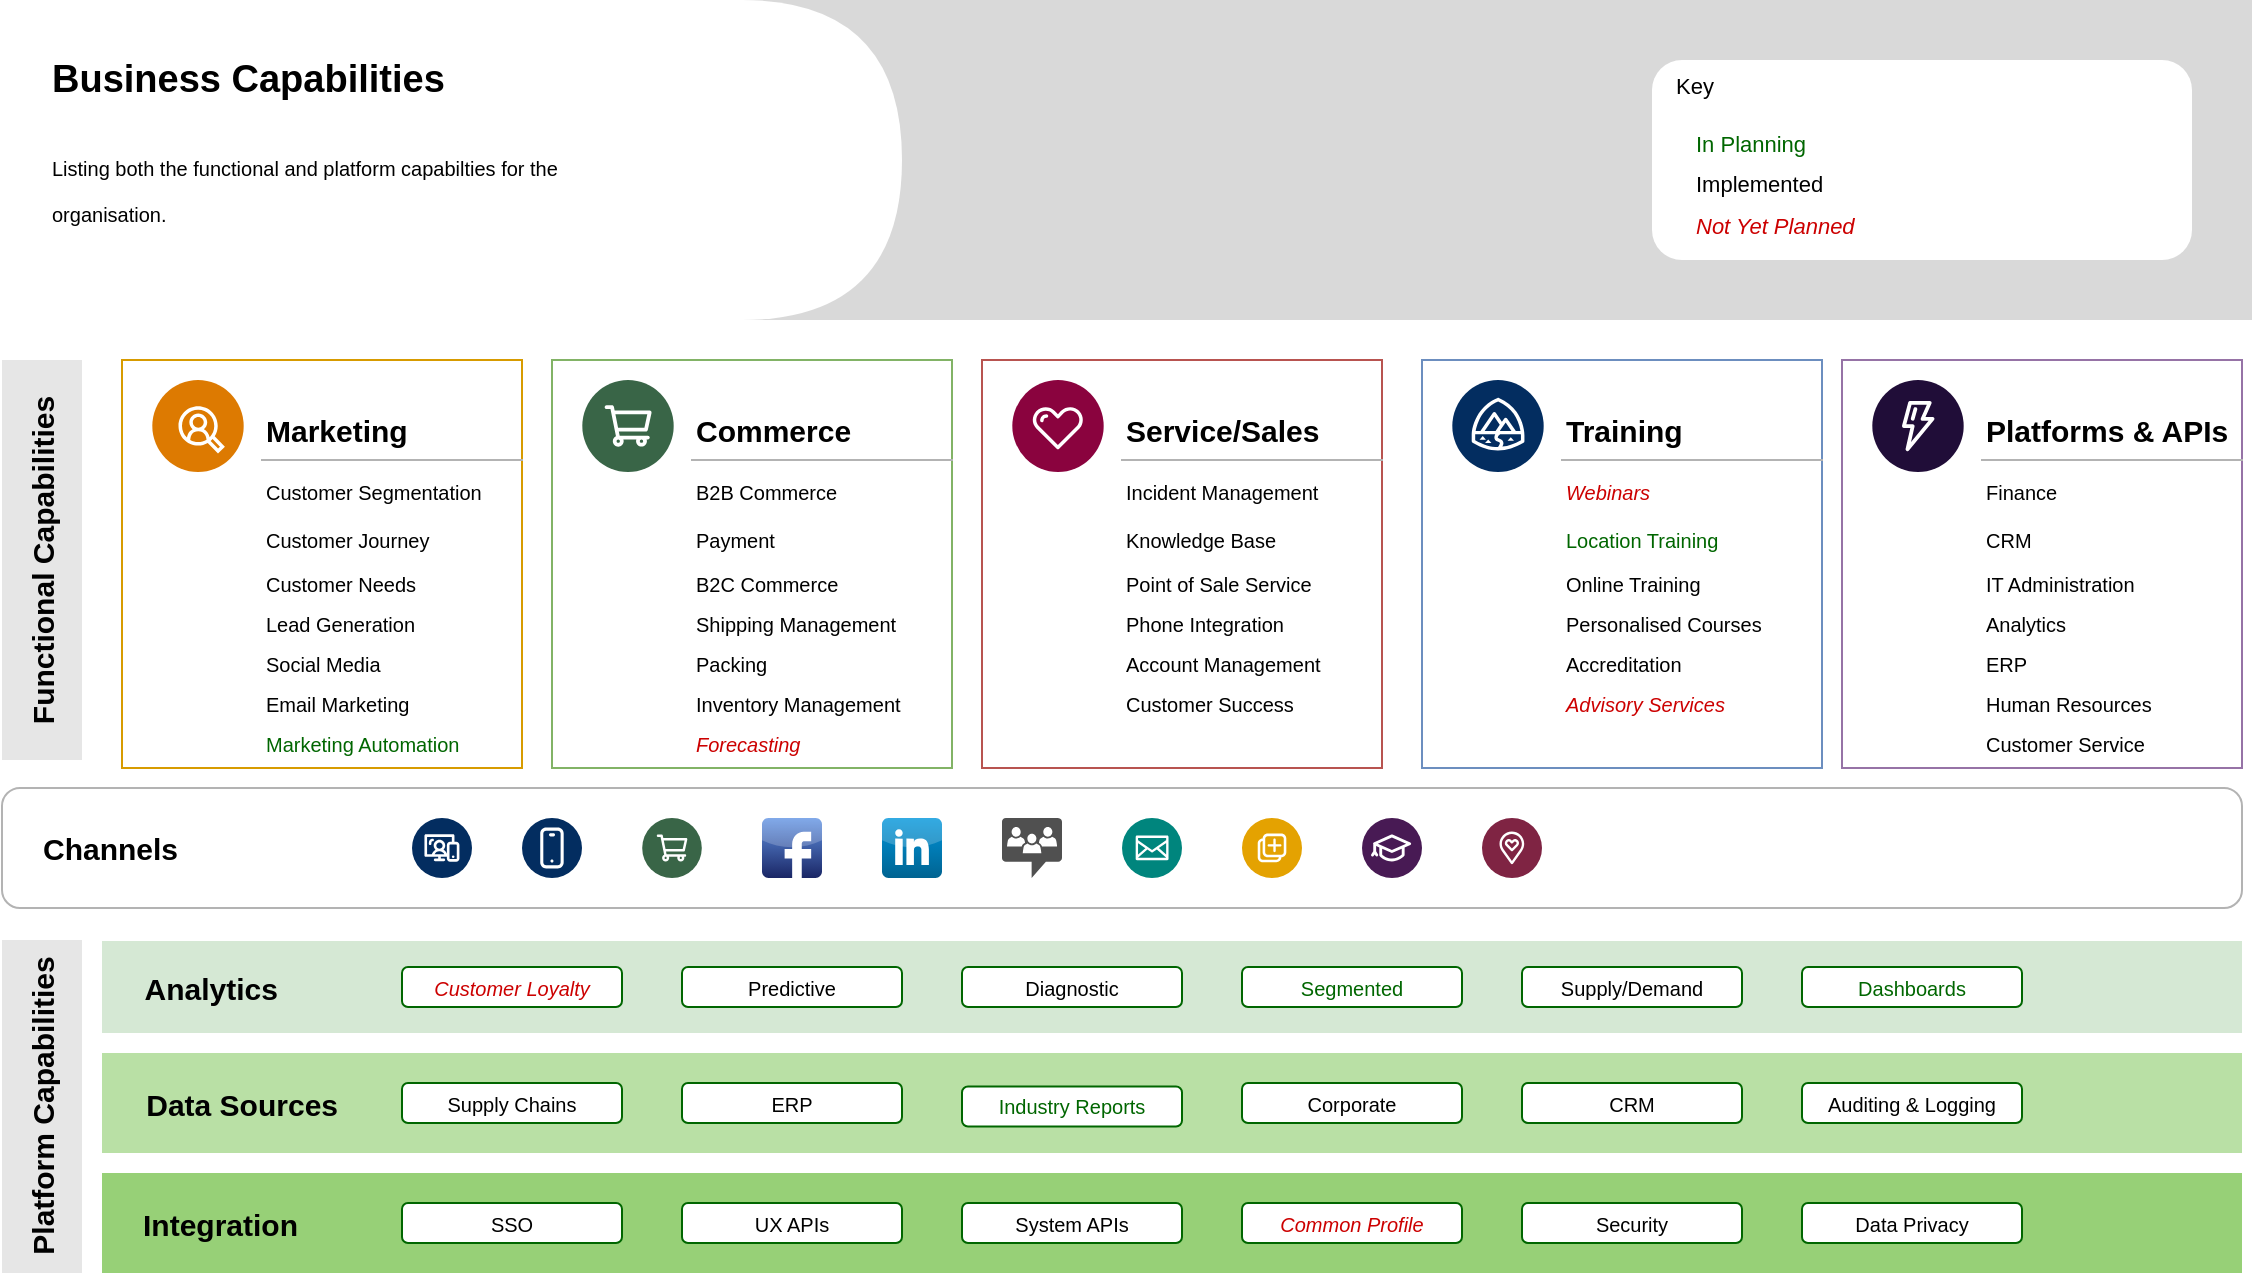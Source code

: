 <mxfile version="22.0.3" type="device">
  <diagram name="Page-1" id="pMsMQSnyL32DxhkxCAfM">
    <mxGraphModel dx="1250" dy="616" grid="1" gridSize="10" guides="1" tooltips="1" connect="1" arrows="1" fold="1" page="1" pageScale="1" pageWidth="1169" pageHeight="827" math="0" shadow="0">
      <root>
        <mxCell id="0" />
        <mxCell id="1" parent="0" />
        <mxCell id="l9qTtd0Z87lJt1tOlyFg-1" value="" style="strokeColor=none;fillColor=#d9d9d9;fontSize=16;fontColor=#006600;" vertex="1" parent="1">
          <mxGeometry x="40" y="20" width="1125" height="160" as="geometry" />
        </mxCell>
        <mxCell id="l9qTtd0Z87lJt1tOlyFg-2" value="" style="shape=delay;whiteSpace=wrap;html=1;strokeColor=none;resizeHeight=1;part=1;fontSize=16;" vertex="1" parent="l9qTtd0Z87lJt1tOlyFg-1">
          <mxGeometry width="450" height="160" relative="1" as="geometry" />
        </mxCell>
        <mxCell id="l9qTtd0Z87lJt1tOlyFg-4" value="&lt;h3 style=&quot;font-size: 19px;&quot;&gt;&lt;font style=&quot;font-size: 19px;&quot;&gt;Business Capabilities&lt;/font&gt;&lt;/h3&gt;&lt;p style=&quot;&quot;&gt;&lt;span style=&quot;font-weight: normal;&quot;&gt;&lt;font style=&quot;font-size: 10px;&quot;&gt;Listing both the functional and platform capabilties for the organisation.&amp;nbsp;&lt;/font&gt;&lt;/span&gt;&lt;/p&gt;" style="text;html=1;strokeColor=none;fillColor=none;spacing=5;spacingTop=-20;whiteSpace=wrap;overflow=hidden;rounded=0;part=1;fontSize=19;fontStyle=1" vertex="1" parent="l9qTtd0Z87lJt1tOlyFg-2">
          <mxGeometry width="310" height="120" relative="1" as="geometry">
            <mxPoint x="20" y="20" as="offset" />
          </mxGeometry>
        </mxCell>
        <mxCell id="l9qTtd0Z87lJt1tOlyFg-116" value="Key" style="rounded=1;whiteSpace=wrap;html=1;strokeColor=none;verticalAlign=top;align=left;spacingLeft=10;fontSize=11;part=1;" vertex="1" parent="l9qTtd0Z87lJt1tOlyFg-1">
          <mxGeometry x="825" y="30" width="270" height="100" as="geometry" />
        </mxCell>
        <mxCell id="l9qTtd0Z87lJt1tOlyFg-117" value="&lt;font color=&quot;#006600&quot; style=&quot;font-size: 11px;&quot;&gt;In Planning&lt;/font&gt;" style="text;html=1;strokeColor=none;fillColor=none;align=left;verticalAlign=middle;whiteSpace=wrap;rounded=0;part=1;fontSize=11;" vertex="1" parent="l9qTtd0Z87lJt1tOlyFg-1">
          <mxGeometry x="845" y="60" width="130" height="24" as="geometry" />
        </mxCell>
        <mxCell id="l9qTtd0Z87lJt1tOlyFg-118" value="Implemented" style="text;html=1;strokeColor=none;fillColor=none;align=left;verticalAlign=middle;whiteSpace=wrap;rounded=0;part=1;fontSize=11;" vertex="1" parent="l9qTtd0Z87lJt1tOlyFg-1">
          <mxGeometry x="845" y="80" width="130" height="24" as="geometry" />
        </mxCell>
        <mxCell id="l9qTtd0Z87lJt1tOlyFg-6" value="&lt;b style=&quot;font-size: 15px;&quot;&gt;Channels&lt;/b&gt;" style="rounded=1;whiteSpace=wrap;html=1;fontSize=15;strokeColor=#B3B3B3;labelPosition=left;verticalLabelPosition=middle;align=right;verticalAlign=middle;spacingLeft=0;spacingRight=-90;" vertex="1" parent="1">
          <mxGeometry x="40" y="414" width="1120" height="60" as="geometry" />
        </mxCell>
        <mxCell id="l9qTtd0Z87lJt1tOlyFg-7" value="Functional Capabilities" style="rounded=0;whiteSpace=wrap;html=1;fontSize=15;fontColor=#000000;strokeColor=none;horizontal=0;fontStyle=1;fillColor=#E6E6E6;" vertex="1" parent="1">
          <mxGeometry x="40" y="200" width="40" height="200" as="geometry" />
        </mxCell>
        <mxCell id="l9qTtd0Z87lJt1tOlyFg-8" value="Platform Capabilities" style="rounded=0;whiteSpace=wrap;html=1;fontSize=15;fontColor=#000000;strokeColor=none;horizontal=0;fontStyle=1;fillColor=#E6E6E6;" vertex="1" parent="1">
          <mxGeometry x="40" y="490" width="40" height="166.5" as="geometry" />
        </mxCell>
        <mxCell id="l9qTtd0Z87lJt1tOlyFg-9" value="&lt;b style=&quot;font-size: 15px;&quot;&gt;Analytics&lt;/b&gt;" style="rounded=0;whiteSpace=wrap;html=1;fontSize=15;strokeColor=none;labelPosition=left;verticalLabelPosition=middle;align=right;verticalAlign=middle;spacingRight=-90;fillColor=#D5E8D4;" vertex="1" parent="1">
          <mxGeometry x="90" y="490.5" width="1070" height="46" as="geometry" />
        </mxCell>
        <mxCell id="l9qTtd0Z87lJt1tOlyFg-10" value="&lt;b style=&quot;font-size: 15px;&quot;&gt;Data Sources&lt;/b&gt;" style="rounded=0;whiteSpace=wrap;html=1;fontSize=15;strokeColor=none;labelPosition=left;verticalLabelPosition=middle;align=right;verticalAlign=middle;spacingRight=-120;fillColor=#B9E0A5;" vertex="1" parent="1">
          <mxGeometry x="90" y="546.5" width="1070" height="50" as="geometry" />
        </mxCell>
        <mxCell id="l9qTtd0Z87lJt1tOlyFg-11" value="&lt;b style=&quot;font-size: 15px;&quot;&gt;Integration&lt;/b&gt;" style="rounded=0;whiteSpace=wrap;html=1;fontSize=15;strokeColor=none;labelPosition=left;verticalLabelPosition=middle;align=right;verticalAlign=middle;spacingRight=-100;fillColor=#97D077;" vertex="1" parent="1">
          <mxGeometry x="90" y="606.5" width="1070" height="50" as="geometry" />
        </mxCell>
        <mxCell id="l9qTtd0Z87lJt1tOlyFg-14" value="" style="verticalLabelPosition=bottom;aspect=fixed;html=1;shape=mxgraph.salesforce.web2;fontSize=16;" vertex="1" parent="1">
          <mxGeometry x="245" y="429" width="30" height="30" as="geometry" />
        </mxCell>
        <mxCell id="l9qTtd0Z87lJt1tOlyFg-15" value="" style="verticalLabelPosition=bottom;aspect=fixed;html=1;shape=mxgraph.salesforce.apps2;fontSize=16;" vertex="1" parent="1">
          <mxGeometry x="300" y="429" width="30" height="30" as="geometry" />
        </mxCell>
        <mxCell id="l9qTtd0Z87lJt1tOlyFg-16" value="" style="verticalLabelPosition=bottom;aspect=fixed;html=1;shape=mxgraph.salesforce.commerce2;fontSize=16;" vertex="1" parent="1">
          <mxGeometry x="360" y="429" width="30" height="30" as="geometry" />
        </mxCell>
        <mxCell id="l9qTtd0Z87lJt1tOlyFg-17" value="" style="dashed=0;outlineConnect=0;html=1;align=center;labelPosition=center;verticalLabelPosition=bottom;verticalAlign=top;shape=mxgraph.webicons.facebook;fillColor=#6294E4;gradientColor=#1A2665;fontSize=16;" vertex="1" parent="1">
          <mxGeometry x="420" y="429" width="30" height="30" as="geometry" />
        </mxCell>
        <mxCell id="l9qTtd0Z87lJt1tOlyFg-18" value="" style="dashed=0;outlineConnect=0;html=1;align=center;labelPosition=center;verticalLabelPosition=bottom;verticalAlign=top;shape=mxgraph.webicons.linkedin;fillColor=#0095DB;gradientColor=#006391;fontSize=16;" vertex="1" parent="1">
          <mxGeometry x="480" y="429" width="30" height="30" as="geometry" />
        </mxCell>
        <mxCell id="l9qTtd0Z87lJt1tOlyFg-19" value="" style="sketch=0;pointerEvents=1;shadow=0;dashed=0;html=1;strokeColor=none;fillColor=#505050;labelPosition=center;verticalLabelPosition=bottom;verticalAlign=top;outlineConnect=0;align=center;shape=mxgraph.office.communications.chat_room;fontSize=16;" vertex="1" parent="1">
          <mxGeometry x="540" y="429" width="30" height="30" as="geometry" />
        </mxCell>
        <mxCell id="l9qTtd0Z87lJt1tOlyFg-20" value="" style="verticalLabelPosition=bottom;aspect=fixed;html=1;shape=mxgraph.salesforce.inbox2;fontSize=16;" vertex="1" parent="1">
          <mxGeometry x="600" y="429" width="30" height="30" as="geometry" />
        </mxCell>
        <mxCell id="l9qTtd0Z87lJt1tOlyFg-21" value="" style="verticalLabelPosition=bottom;aspect=fixed;html=1;shape=mxgraph.salesforce.partners2;fontSize=16;" vertex="1" parent="1">
          <mxGeometry x="660" y="429" width="30" height="30" as="geometry" />
        </mxCell>
        <mxCell id="l9qTtd0Z87lJt1tOlyFg-22" value="" style="verticalLabelPosition=bottom;aspect=fixed;html=1;shape=mxgraph.salesforce.education2;fontSize=16;" vertex="1" parent="1">
          <mxGeometry x="720" y="429" width="30" height="30" as="geometry" />
        </mxCell>
        <mxCell id="l9qTtd0Z87lJt1tOlyFg-23" value="Predictive" style="rounded=1;whiteSpace=wrap;html=1;fontSize=10;strokeColor=#006600;" vertex="1" parent="1">
          <mxGeometry x="380" y="503.5" width="110" height="20" as="geometry" />
        </mxCell>
        <mxCell id="l9qTtd0Z87lJt1tOlyFg-24" value="Diagnostic" style="rounded=1;whiteSpace=wrap;html=1;fontSize=10;strokeColor=#006600;" vertex="1" parent="1">
          <mxGeometry x="520" y="503.5" width="110" height="20" as="geometry" />
        </mxCell>
        <mxCell id="l9qTtd0Z87lJt1tOlyFg-25" value="Customer Loyalty" style="rounded=1;whiteSpace=wrap;html=1;fontSize=10;strokeColor=#006600;fontColor=#CC0000;fontStyle=2" vertex="1" parent="1">
          <mxGeometry x="240" y="503.5" width="110" height="20" as="geometry" />
        </mxCell>
        <mxCell id="l9qTtd0Z87lJt1tOlyFg-26" value="Segmented" style="rounded=1;whiteSpace=wrap;html=1;fontSize=10;strokeColor=#006600;fontColor=#006600;" vertex="1" parent="1">
          <mxGeometry x="660" y="503.5" width="110" height="20" as="geometry" />
        </mxCell>
        <mxCell id="l9qTtd0Z87lJt1tOlyFg-27" value="ERP" style="rounded=1;whiteSpace=wrap;html=1;fontSize=10;strokeColor=#006600;" vertex="1" parent="1">
          <mxGeometry x="380" y="561.5" width="110" height="20" as="geometry" />
        </mxCell>
        <mxCell id="l9qTtd0Z87lJt1tOlyFg-28" value="Supply Chains" style="rounded=1;whiteSpace=wrap;html=1;fontSize=10;strokeColor=#006600;" vertex="1" parent="1">
          <mxGeometry x="240" y="561.5" width="110" height="20" as="geometry" />
        </mxCell>
        <mxCell id="l9qTtd0Z87lJt1tOlyFg-29" value="Supply/Demand" style="rounded=1;whiteSpace=wrap;html=1;fontSize=10;strokeColor=#006600;" vertex="1" parent="1">
          <mxGeometry x="800" y="503.5" width="110" height="20" as="geometry" />
        </mxCell>
        <mxCell id="l9qTtd0Z87lJt1tOlyFg-30" value="Industry Reports" style="rounded=1;whiteSpace=wrap;html=1;fontSize=10;strokeColor=#006600;fontColor=#006600;" vertex="1" parent="1">
          <mxGeometry x="520" y="563.25" width="110" height="20" as="geometry" />
        </mxCell>
        <mxCell id="l9qTtd0Z87lJt1tOlyFg-31" value="Corporate" style="rounded=1;whiteSpace=wrap;html=1;fontSize=10;strokeColor=#006600;" vertex="1" parent="1">
          <mxGeometry x="660" y="561.5" width="110" height="20" as="geometry" />
        </mxCell>
        <mxCell id="l9qTtd0Z87lJt1tOlyFg-32" value="CRM" style="rounded=1;whiteSpace=wrap;html=1;fontSize=10;strokeColor=#006600;" vertex="1" parent="1">
          <mxGeometry x="800" y="561.5" width="110" height="20" as="geometry" />
        </mxCell>
        <mxCell id="l9qTtd0Z87lJt1tOlyFg-33" value="SSO" style="rounded=1;whiteSpace=wrap;html=1;fontSize=10;strokeColor=#006600;" vertex="1" parent="1">
          <mxGeometry x="240" y="621.5" width="110" height="20" as="geometry" />
        </mxCell>
        <mxCell id="l9qTtd0Z87lJt1tOlyFg-34" value="UX APIs" style="rounded=1;whiteSpace=wrap;html=1;fontSize=10;strokeColor=#006600;" vertex="1" parent="1">
          <mxGeometry x="380" y="621.5" width="110" height="20" as="geometry" />
        </mxCell>
        <mxCell id="l9qTtd0Z87lJt1tOlyFg-35" value="System APIs" style="rounded=1;whiteSpace=wrap;html=1;fontSize=10;strokeColor=#006600;" vertex="1" parent="1">
          <mxGeometry x="520" y="621.5" width="110" height="20" as="geometry" />
        </mxCell>
        <mxCell id="l9qTtd0Z87lJt1tOlyFg-36" value="Common Profile" style="rounded=1;whiteSpace=wrap;html=1;fontSize=10;strokeColor=#006600;fontStyle=2;fontColor=#CC0000;" vertex="1" parent="1">
          <mxGeometry x="660" y="621.5" width="110" height="20" as="geometry" />
        </mxCell>
        <mxCell id="l9qTtd0Z87lJt1tOlyFg-45" value="" style="rounded=0;whiteSpace=wrap;html=1;strokeColor=#d79b00;arcSize=20;absoluteArcSize=1;fontSize=16;fillColor=none;" vertex="1" parent="1">
          <mxGeometry x="100" y="200" width="200" height="204" as="geometry" />
        </mxCell>
        <mxCell id="l9qTtd0Z87lJt1tOlyFg-46" value="" style="whiteSpace=wrap;html=1;aspect=fixed;strokeColor=none;fillColor=#e5e5e5;part=1;fontSize=16;verticalLabelPosition=bottom;shape=mxgraph.salesforce.marketing2;" vertex="1" parent="l9qTtd0Z87lJt1tOlyFg-45">
          <mxGeometry width="46" height="46" relative="1" as="geometry">
            <mxPoint x="15" y="10" as="offset" />
          </mxGeometry>
        </mxCell>
        <mxCell id="l9qTtd0Z87lJt1tOlyFg-48" value="&lt;font style=&quot;font-size: 15px;&quot;&gt;Marketing&lt;/font&gt;" style="shape=partialRectangle;whiteSpace=wrap;html=1;top=0;left=0;fillColor=none;right=0;fontStyle=1;align=left;strokeColor=#B3B3B3;part=1;fontSize=16;" vertex="1" parent="l9qTtd0Z87lJt1tOlyFg-45">
          <mxGeometry x="1" width="130" height="30" relative="1" as="geometry">
            <mxPoint x="-130" y="20" as="offset" />
          </mxGeometry>
        </mxCell>
        <mxCell id="l9qTtd0Z87lJt1tOlyFg-49" value="Customer Segmentation" style="text;html=1;strokeColor=none;fillColor=none;align=left;verticalAlign=middle;whiteSpace=wrap;rounded=0;part=1;fontSize=10;" vertex="1" parent="l9qTtd0Z87lJt1tOlyFg-45">
          <mxGeometry x="1" width="130" height="24" relative="1" as="geometry">
            <mxPoint x="-130" y="54" as="offset" />
          </mxGeometry>
        </mxCell>
        <mxCell id="l9qTtd0Z87lJt1tOlyFg-50" value="Customer Journey" style="text;html=1;strokeColor=none;fillColor=none;align=left;verticalAlign=middle;whiteSpace=wrap;rounded=0;part=1;fontSize=10;" vertex="1" parent="l9qTtd0Z87lJt1tOlyFg-45">
          <mxGeometry x="1" width="130" height="24" relative="1" as="geometry">
            <mxPoint x="-130" y="78" as="offset" />
          </mxGeometry>
        </mxCell>
        <mxCell id="l9qTtd0Z87lJt1tOlyFg-61" value="Customer Needs" style="text;html=1;strokeColor=none;fillColor=none;align=left;verticalAlign=middle;whiteSpace=wrap;rounded=0;part=1;fontSize=10;" vertex="1" parent="l9qTtd0Z87lJt1tOlyFg-45">
          <mxGeometry x="70" y="100" width="130" height="24" as="geometry" />
        </mxCell>
        <mxCell id="l9qTtd0Z87lJt1tOlyFg-62" value="Lead Generation" style="text;html=1;strokeColor=none;fillColor=none;align=left;verticalAlign=middle;whiteSpace=wrap;rounded=0;part=1;fontSize=10;" vertex="1" parent="l9qTtd0Z87lJt1tOlyFg-45">
          <mxGeometry x="70" y="120" width="130" height="24" as="geometry" />
        </mxCell>
        <mxCell id="l9qTtd0Z87lJt1tOlyFg-63" value="Social Media" style="text;html=1;strokeColor=none;fillColor=none;align=left;verticalAlign=middle;whiteSpace=wrap;rounded=0;part=1;fontSize=10;" vertex="1" parent="l9qTtd0Z87lJt1tOlyFg-45">
          <mxGeometry x="70" y="140" width="130" height="24" as="geometry" />
        </mxCell>
        <mxCell id="l9qTtd0Z87lJt1tOlyFg-64" value="Email Marketing" style="text;html=1;strokeColor=none;fillColor=none;align=left;verticalAlign=middle;whiteSpace=wrap;rounded=0;part=1;fontSize=10;" vertex="1" parent="l9qTtd0Z87lJt1tOlyFg-45">
          <mxGeometry x="70" y="160" width="130" height="24" as="geometry" />
        </mxCell>
        <mxCell id="l9qTtd0Z87lJt1tOlyFg-74" value="Marketing Automation" style="text;html=1;strokeColor=none;fillColor=none;align=left;verticalAlign=middle;whiteSpace=wrap;rounded=0;part=1;fontSize=10;fontColor=#006600;" vertex="1" parent="l9qTtd0Z87lJt1tOlyFg-45">
          <mxGeometry x="70" y="180" width="130" height="24" as="geometry" />
        </mxCell>
        <mxCell id="l9qTtd0Z87lJt1tOlyFg-65" value="" style="rounded=0;whiteSpace=wrap;html=1;strokeColor=#82b366;arcSize=20;absoluteArcSize=1;fontSize=16;fillColor=none;" vertex="1" parent="1">
          <mxGeometry x="315" y="200" width="200" height="204" as="geometry" />
        </mxCell>
        <mxCell id="l9qTtd0Z87lJt1tOlyFg-66" value="" style="whiteSpace=wrap;html=1;aspect=fixed;strokeColor=none;fillColor=#e5e5e5;part=1;fontSize=16;verticalLabelPosition=bottom;shape=mxgraph.salesforce.commerce2;" vertex="1" parent="l9qTtd0Z87lJt1tOlyFg-65">
          <mxGeometry width="46" height="46" relative="1" as="geometry">
            <mxPoint x="15" y="10" as="offset" />
          </mxGeometry>
        </mxCell>
        <mxCell id="l9qTtd0Z87lJt1tOlyFg-67" value="Commerce" style="shape=partialRectangle;whiteSpace=wrap;html=1;top=0;left=0;fillColor=none;right=0;fontStyle=1;align=left;strokeColor=#B3B3B3;part=1;fontSize=15;" vertex="1" parent="l9qTtd0Z87lJt1tOlyFg-65">
          <mxGeometry x="1" width="130" height="30" relative="1" as="geometry">
            <mxPoint x="-130" y="20" as="offset" />
          </mxGeometry>
        </mxCell>
        <mxCell id="l9qTtd0Z87lJt1tOlyFg-68" value="B2B Commerce" style="text;html=1;strokeColor=none;fillColor=none;align=left;verticalAlign=middle;whiteSpace=wrap;rounded=0;part=1;fontSize=10;" vertex="1" parent="l9qTtd0Z87lJt1tOlyFg-65">
          <mxGeometry x="1" width="130" height="24" relative="1" as="geometry">
            <mxPoint x="-130" y="54" as="offset" />
          </mxGeometry>
        </mxCell>
        <mxCell id="l9qTtd0Z87lJt1tOlyFg-69" value="Payment" style="text;html=1;strokeColor=none;fillColor=none;align=left;verticalAlign=middle;whiteSpace=wrap;rounded=0;part=1;fontSize=10;" vertex="1" parent="l9qTtd0Z87lJt1tOlyFg-65">
          <mxGeometry x="1" width="130" height="24" relative="1" as="geometry">
            <mxPoint x="-130" y="78" as="offset" />
          </mxGeometry>
        </mxCell>
        <mxCell id="l9qTtd0Z87lJt1tOlyFg-70" value="B2C Commerce" style="text;html=1;strokeColor=none;fillColor=none;align=left;verticalAlign=middle;whiteSpace=wrap;rounded=0;part=1;fontSize=10;" vertex="1" parent="l9qTtd0Z87lJt1tOlyFg-65">
          <mxGeometry x="70" y="100" width="130" height="24" as="geometry" />
        </mxCell>
        <mxCell id="l9qTtd0Z87lJt1tOlyFg-71" value="Shipping Management" style="text;html=1;strokeColor=none;fillColor=none;align=left;verticalAlign=middle;whiteSpace=wrap;rounded=0;part=1;fontSize=10;" vertex="1" parent="l9qTtd0Z87lJt1tOlyFg-65">
          <mxGeometry x="70" y="120" width="130" height="24" as="geometry" />
        </mxCell>
        <mxCell id="l9qTtd0Z87lJt1tOlyFg-72" value="Packing" style="text;html=1;strokeColor=none;fillColor=none;align=left;verticalAlign=middle;whiteSpace=wrap;rounded=0;part=1;fontSize=10;" vertex="1" parent="l9qTtd0Z87lJt1tOlyFg-65">
          <mxGeometry x="70" y="140" width="130" height="24" as="geometry" />
        </mxCell>
        <mxCell id="l9qTtd0Z87lJt1tOlyFg-73" value="Inventory Management" style="text;html=1;strokeColor=none;fillColor=none;align=left;verticalAlign=middle;whiteSpace=wrap;rounded=0;part=1;fontSize=10;" vertex="1" parent="l9qTtd0Z87lJt1tOlyFg-65">
          <mxGeometry x="70" y="160" width="130" height="24" as="geometry" />
        </mxCell>
        <mxCell id="l9qTtd0Z87lJt1tOlyFg-75" value="Forecasting" style="text;html=1;strokeColor=none;fillColor=none;align=left;verticalAlign=middle;whiteSpace=wrap;rounded=0;part=1;fontSize=10;fontColor=#CC0000;fontStyle=2" vertex="1" parent="l9qTtd0Z87lJt1tOlyFg-65">
          <mxGeometry x="70" y="180" width="130" height="24" as="geometry" />
        </mxCell>
        <mxCell id="l9qTtd0Z87lJt1tOlyFg-76" value="" style="rounded=0;whiteSpace=wrap;html=1;strokeColor=#b85450;arcSize=20;absoluteArcSize=1;fontSize=16;fillColor=none;" vertex="1" parent="1">
          <mxGeometry x="530" y="200" width="200" height="204" as="geometry" />
        </mxCell>
        <mxCell id="l9qTtd0Z87lJt1tOlyFg-77" value="" style="whiteSpace=wrap;html=1;aspect=fixed;strokeColor=none;fillColor=#e5e5e5;part=1;fontSize=16;verticalLabelPosition=bottom;shape=mxgraph.salesforce.service2;" vertex="1" parent="l9qTtd0Z87lJt1tOlyFg-76">
          <mxGeometry width="46" height="46" relative="1" as="geometry">
            <mxPoint x="15" y="10" as="offset" />
          </mxGeometry>
        </mxCell>
        <mxCell id="l9qTtd0Z87lJt1tOlyFg-78" value="Service/Sales" style="shape=partialRectangle;whiteSpace=wrap;html=1;top=0;left=0;fillColor=none;right=0;fontStyle=1;align=left;strokeColor=#B3B3B3;part=1;fontSize=15;" vertex="1" parent="l9qTtd0Z87lJt1tOlyFg-76">
          <mxGeometry x="1" width="130" height="30" relative="1" as="geometry">
            <mxPoint x="-130" y="20" as="offset" />
          </mxGeometry>
        </mxCell>
        <mxCell id="l9qTtd0Z87lJt1tOlyFg-79" value="Incident Management" style="text;html=1;strokeColor=none;fillColor=none;align=left;verticalAlign=middle;whiteSpace=wrap;rounded=0;part=1;fontSize=10;" vertex="1" parent="l9qTtd0Z87lJt1tOlyFg-76">
          <mxGeometry x="1" width="130" height="24" relative="1" as="geometry">
            <mxPoint x="-130" y="54" as="offset" />
          </mxGeometry>
        </mxCell>
        <mxCell id="l9qTtd0Z87lJt1tOlyFg-80" value="Knowledge Base" style="text;html=1;strokeColor=none;fillColor=none;align=left;verticalAlign=middle;whiteSpace=wrap;rounded=0;part=1;fontSize=10;" vertex="1" parent="l9qTtd0Z87lJt1tOlyFg-76">
          <mxGeometry x="1" width="130" height="24" relative="1" as="geometry">
            <mxPoint x="-130" y="78" as="offset" />
          </mxGeometry>
        </mxCell>
        <mxCell id="l9qTtd0Z87lJt1tOlyFg-81" value="Point of Sale Service" style="text;html=1;strokeColor=none;fillColor=none;align=left;verticalAlign=middle;whiteSpace=wrap;rounded=0;part=1;fontSize=10;" vertex="1" parent="l9qTtd0Z87lJt1tOlyFg-76">
          <mxGeometry x="70" y="100" width="130" height="24" as="geometry" />
        </mxCell>
        <mxCell id="l9qTtd0Z87lJt1tOlyFg-82" value="Phone Integration" style="text;html=1;strokeColor=none;fillColor=none;align=left;verticalAlign=middle;whiteSpace=wrap;rounded=0;part=1;fontSize=10;" vertex="1" parent="l9qTtd0Z87lJt1tOlyFg-76">
          <mxGeometry x="70" y="120" width="130" height="24" as="geometry" />
        </mxCell>
        <mxCell id="l9qTtd0Z87lJt1tOlyFg-83" value="Account Management" style="text;html=1;strokeColor=none;fillColor=none;align=left;verticalAlign=middle;whiteSpace=wrap;rounded=0;part=1;fontSize=10;" vertex="1" parent="l9qTtd0Z87lJt1tOlyFg-76">
          <mxGeometry x="70" y="140" width="130" height="24" as="geometry" />
        </mxCell>
        <mxCell id="l9qTtd0Z87lJt1tOlyFg-84" value="Customer Success" style="text;html=1;strokeColor=none;fillColor=none;align=left;verticalAlign=middle;whiteSpace=wrap;rounded=0;part=1;fontSize=10;" vertex="1" parent="l9qTtd0Z87lJt1tOlyFg-76">
          <mxGeometry x="70" y="160" width="130" height="24" as="geometry" />
        </mxCell>
        <mxCell id="l9qTtd0Z87lJt1tOlyFg-86" value="" style="rounded=0;whiteSpace=wrap;html=1;strokeColor=#6c8ebf;arcSize=20;absoluteArcSize=1;fontSize=16;fillColor=none;" vertex="1" parent="1">
          <mxGeometry x="750" y="200" width="200" height="204" as="geometry" />
        </mxCell>
        <mxCell id="l9qTtd0Z87lJt1tOlyFg-87" value="" style="whiteSpace=wrap;html=1;aspect=fixed;strokeColor=none;fillColor=#e5e5e5;part=1;fontSize=16;verticalLabelPosition=bottom;shape=mxgraph.salesforce.learning2;" vertex="1" parent="l9qTtd0Z87lJt1tOlyFg-86">
          <mxGeometry width="46" height="46" relative="1" as="geometry">
            <mxPoint x="15" y="10" as="offset" />
          </mxGeometry>
        </mxCell>
        <mxCell id="l9qTtd0Z87lJt1tOlyFg-88" value="Training" style="shape=partialRectangle;whiteSpace=wrap;html=1;top=0;left=0;fillColor=none;right=0;fontStyle=1;align=left;strokeColor=#B3B3B3;part=1;fontSize=15;" vertex="1" parent="l9qTtd0Z87lJt1tOlyFg-86">
          <mxGeometry x="1" width="130" height="30" relative="1" as="geometry">
            <mxPoint x="-130" y="20" as="offset" />
          </mxGeometry>
        </mxCell>
        <mxCell id="l9qTtd0Z87lJt1tOlyFg-89" value="Webinars" style="text;html=1;strokeColor=none;fillColor=none;align=left;verticalAlign=middle;whiteSpace=wrap;rounded=0;part=1;fontSize=10;fontStyle=2;fontColor=#CC0000;" vertex="1" parent="l9qTtd0Z87lJt1tOlyFg-86">
          <mxGeometry x="1" width="130" height="24" relative="1" as="geometry">
            <mxPoint x="-130" y="54" as="offset" />
          </mxGeometry>
        </mxCell>
        <mxCell id="l9qTtd0Z87lJt1tOlyFg-90" value="Location Training" style="text;html=1;strokeColor=none;fillColor=none;align=left;verticalAlign=middle;whiteSpace=wrap;rounded=0;part=1;fontSize=10;fontColor=#006600;" vertex="1" parent="l9qTtd0Z87lJt1tOlyFg-86">
          <mxGeometry x="1" width="130" height="24" relative="1" as="geometry">
            <mxPoint x="-130" y="78" as="offset" />
          </mxGeometry>
        </mxCell>
        <mxCell id="l9qTtd0Z87lJt1tOlyFg-91" value="Online Training" style="text;html=1;strokeColor=none;fillColor=none;align=left;verticalAlign=middle;whiteSpace=wrap;rounded=0;part=1;fontSize=10;" vertex="1" parent="l9qTtd0Z87lJt1tOlyFg-86">
          <mxGeometry x="70" y="100" width="130" height="24" as="geometry" />
        </mxCell>
        <mxCell id="l9qTtd0Z87lJt1tOlyFg-92" value="Personalised Courses" style="text;html=1;strokeColor=none;fillColor=none;align=left;verticalAlign=middle;whiteSpace=wrap;rounded=0;part=1;fontSize=10;" vertex="1" parent="l9qTtd0Z87lJt1tOlyFg-86">
          <mxGeometry x="70" y="120" width="130" height="24" as="geometry" />
        </mxCell>
        <mxCell id="l9qTtd0Z87lJt1tOlyFg-93" value="Accreditation" style="text;html=1;strokeColor=none;fillColor=none;align=left;verticalAlign=middle;whiteSpace=wrap;rounded=0;part=1;fontSize=10;" vertex="1" parent="l9qTtd0Z87lJt1tOlyFg-86">
          <mxGeometry x="70" y="140" width="130" height="24" as="geometry" />
        </mxCell>
        <mxCell id="l9qTtd0Z87lJt1tOlyFg-94" value="Advisory Services" style="text;html=1;strokeColor=none;fillColor=none;align=left;verticalAlign=middle;whiteSpace=wrap;rounded=0;part=1;fontSize=10;fontColor=#CC0000;fontStyle=2" vertex="1" parent="l9qTtd0Z87lJt1tOlyFg-86">
          <mxGeometry x="70" y="160" width="130" height="24" as="geometry" />
        </mxCell>
        <mxCell id="l9qTtd0Z87lJt1tOlyFg-95" value="Security" style="rounded=1;whiteSpace=wrap;html=1;fontSize=10;strokeColor=#006600;" vertex="1" parent="1">
          <mxGeometry x="800" y="621.5" width="110" height="20" as="geometry" />
        </mxCell>
        <mxCell id="l9qTtd0Z87lJt1tOlyFg-96" value="Data Privacy" style="rounded=1;whiteSpace=wrap;html=1;fontSize=10;strokeColor=#006600;" vertex="1" parent="1">
          <mxGeometry x="940" y="621.5" width="110" height="20" as="geometry" />
        </mxCell>
        <mxCell id="l9qTtd0Z87lJt1tOlyFg-97" value="Dashboards" style="rounded=1;whiteSpace=wrap;html=1;fontSize=10;strokeColor=#006600;fontColor=#006600;" vertex="1" parent="1">
          <mxGeometry x="940" y="503.5" width="110" height="20" as="geometry" />
        </mxCell>
        <mxCell id="l9qTtd0Z87lJt1tOlyFg-98" value="Auditing &amp;amp; Logging" style="rounded=1;whiteSpace=wrap;html=1;fontSize=10;strokeColor=#006600;" vertex="1" parent="1">
          <mxGeometry x="940" y="561.5" width="110" height="20" as="geometry" />
        </mxCell>
        <mxCell id="l9qTtd0Z87lJt1tOlyFg-99" value="" style="verticalLabelPosition=bottom;aspect=fixed;html=1;shape=mxgraph.salesforce.field_service2;fontSize=16;" vertex="1" parent="1">
          <mxGeometry x="780" y="429" width="30" height="30" as="geometry" />
        </mxCell>
        <mxCell id="l9qTtd0Z87lJt1tOlyFg-100" value="" style="rounded=0;whiteSpace=wrap;html=1;strokeColor=#9673a6;arcSize=20;absoluteArcSize=1;fontSize=16;fillColor=none;" vertex="1" parent="1">
          <mxGeometry x="960" y="200" width="200" height="204" as="geometry" />
        </mxCell>
        <mxCell id="l9qTtd0Z87lJt1tOlyFg-101" value="" style="whiteSpace=wrap;html=1;aspect=fixed;strokeColor=none;fillColor=#e5e5e5;part=1;fontSize=16;verticalLabelPosition=bottom;shape=mxgraph.salesforce.platform2;" vertex="1" parent="l9qTtd0Z87lJt1tOlyFg-100">
          <mxGeometry width="46" height="46" relative="1" as="geometry">
            <mxPoint x="15" y="10" as="offset" />
          </mxGeometry>
        </mxCell>
        <mxCell id="l9qTtd0Z87lJt1tOlyFg-102" value="Platforms &amp;amp; APIs" style="shape=partialRectangle;whiteSpace=wrap;html=1;top=0;left=0;fillColor=none;right=0;fontStyle=1;align=left;strokeColor=#B3B3B3;part=1;fontSize=15;" vertex="1" parent="l9qTtd0Z87lJt1tOlyFg-100">
          <mxGeometry x="1" width="130" height="30" relative="1" as="geometry">
            <mxPoint x="-130" y="20" as="offset" />
          </mxGeometry>
        </mxCell>
        <mxCell id="l9qTtd0Z87lJt1tOlyFg-103" value="Finance" style="text;html=1;strokeColor=none;fillColor=none;align=left;verticalAlign=middle;whiteSpace=wrap;rounded=0;part=1;fontSize=10;" vertex="1" parent="l9qTtd0Z87lJt1tOlyFg-100">
          <mxGeometry x="1" width="130" height="24" relative="1" as="geometry">
            <mxPoint x="-130" y="54" as="offset" />
          </mxGeometry>
        </mxCell>
        <mxCell id="l9qTtd0Z87lJt1tOlyFg-104" value="CRM" style="text;html=1;strokeColor=none;fillColor=none;align=left;verticalAlign=middle;whiteSpace=wrap;rounded=0;part=1;fontSize=10;" vertex="1" parent="l9qTtd0Z87lJt1tOlyFg-100">
          <mxGeometry x="1" width="130" height="24" relative="1" as="geometry">
            <mxPoint x="-130" y="78" as="offset" />
          </mxGeometry>
        </mxCell>
        <mxCell id="l9qTtd0Z87lJt1tOlyFg-105" value="IT Administration" style="text;html=1;strokeColor=none;fillColor=none;align=left;verticalAlign=middle;whiteSpace=wrap;rounded=0;part=1;fontSize=10;" vertex="1" parent="l9qTtd0Z87lJt1tOlyFg-100">
          <mxGeometry x="70" y="100" width="130" height="24" as="geometry" />
        </mxCell>
        <mxCell id="l9qTtd0Z87lJt1tOlyFg-106" value="Analytics" style="text;html=1;strokeColor=none;fillColor=none;align=left;verticalAlign=middle;whiteSpace=wrap;rounded=0;part=1;fontSize=10;" vertex="1" parent="l9qTtd0Z87lJt1tOlyFg-100">
          <mxGeometry x="70" y="120" width="130" height="24" as="geometry" />
        </mxCell>
        <mxCell id="l9qTtd0Z87lJt1tOlyFg-107" value="ERP" style="text;html=1;strokeColor=none;fillColor=none;align=left;verticalAlign=middle;whiteSpace=wrap;rounded=0;part=1;fontSize=10;" vertex="1" parent="l9qTtd0Z87lJt1tOlyFg-100">
          <mxGeometry x="70" y="140" width="130" height="24" as="geometry" />
        </mxCell>
        <mxCell id="l9qTtd0Z87lJt1tOlyFg-108" value="Human Resources" style="text;html=1;strokeColor=none;fillColor=none;align=left;verticalAlign=middle;whiteSpace=wrap;rounded=0;part=1;fontSize=10;" vertex="1" parent="l9qTtd0Z87lJt1tOlyFg-100">
          <mxGeometry x="70" y="160" width="130" height="24" as="geometry" />
        </mxCell>
        <mxCell id="l9qTtd0Z87lJt1tOlyFg-110" value="Customer Service" style="text;html=1;strokeColor=none;fillColor=none;align=left;verticalAlign=middle;whiteSpace=wrap;rounded=0;part=1;fontSize=10;" vertex="1" parent="l9qTtd0Z87lJt1tOlyFg-100">
          <mxGeometry x="70" y="180" width="130" height="24" as="geometry" />
        </mxCell>
        <mxCell id="l9qTtd0Z87lJt1tOlyFg-120" value="&lt;span style=&quot;font-size: 11px;&quot;&gt;&lt;font color=&quot;#cc0000&quot; style=&quot;font-size: 11px;&quot;&gt;Not Yet Planned&lt;/font&gt;&lt;/span&gt;" style="text;html=1;strokeColor=none;fillColor=none;align=left;verticalAlign=middle;whiteSpace=wrap;rounded=0;part=1;fontSize=11;fontStyle=2" vertex="1" parent="1">
          <mxGeometry x="885" y="121" width="130" height="24" as="geometry" />
        </mxCell>
      </root>
    </mxGraphModel>
  </diagram>
</mxfile>
